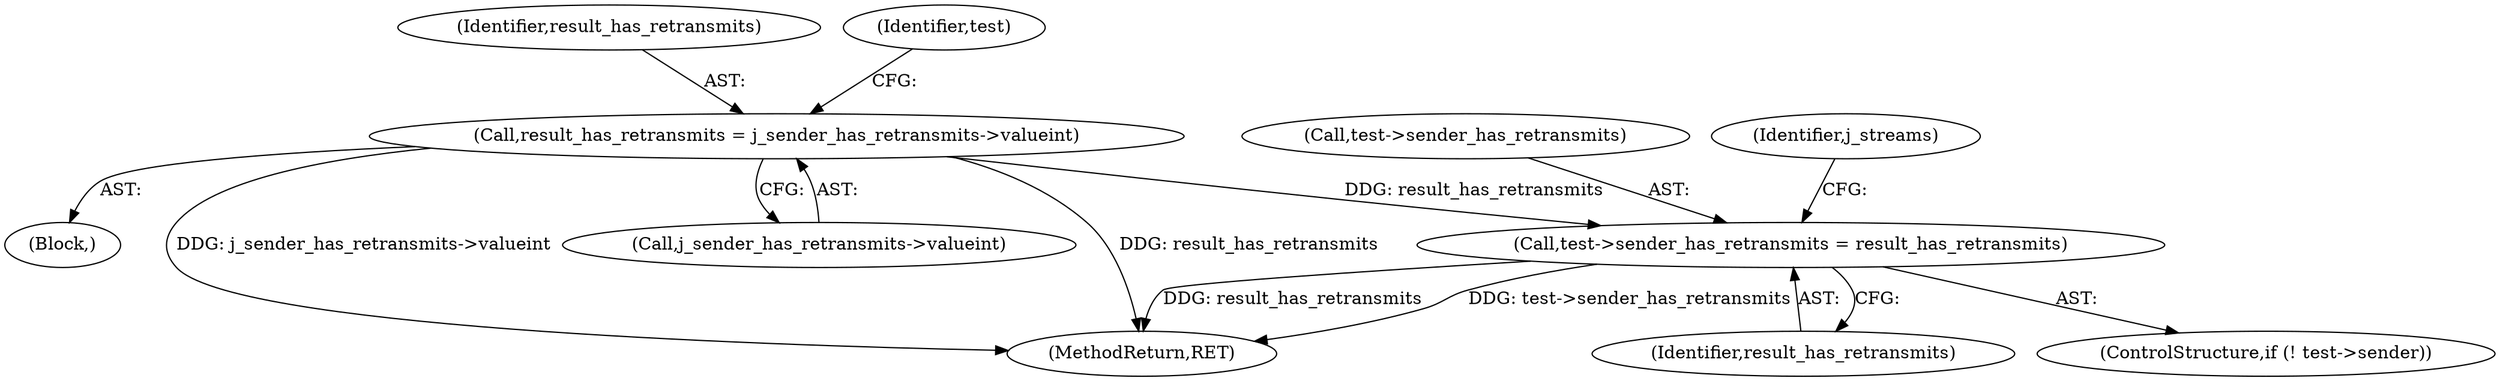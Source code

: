 digraph "0_iperf_91f2fa59e8ed80dfbf400add0164ee0e508e412a_48@API" {
"1000246" [label="(Call,test->sender_has_retransmits = result_has_retransmits)"];
"1000236" [label="(Call,result_has_retransmits = j_sender_has_retransmits->valueint)"];
"1000238" [label="(Call,j_sender_has_retransmits->valueint)"];
"1000237" [label="(Identifier,result_has_retransmits)"];
"1000510" [label="(MethodReturn,RET)"];
"1000250" [label="(Identifier,result_has_retransmits)"];
"1000247" [label="(Call,test->sender_has_retransmits)"];
"1000246" [label="(Call,test->sender_has_retransmits = result_has_retransmits)"];
"1000199" [label="(Block,)"];
"1000236" [label="(Call,result_has_retransmits = j_sender_has_retransmits->valueint)"];
"1000241" [label="(ControlStructure,if (! test->sender))"];
"1000252" [label="(Identifier,j_streams)"];
"1000244" [label="(Identifier,test)"];
"1000246" -> "1000241"  [label="AST: "];
"1000246" -> "1000250"  [label="CFG: "];
"1000247" -> "1000246"  [label="AST: "];
"1000250" -> "1000246"  [label="AST: "];
"1000252" -> "1000246"  [label="CFG: "];
"1000246" -> "1000510"  [label="DDG: result_has_retransmits"];
"1000246" -> "1000510"  [label="DDG: test->sender_has_retransmits"];
"1000236" -> "1000246"  [label="DDG: result_has_retransmits"];
"1000236" -> "1000199"  [label="AST: "];
"1000236" -> "1000238"  [label="CFG: "];
"1000237" -> "1000236"  [label="AST: "];
"1000238" -> "1000236"  [label="AST: "];
"1000244" -> "1000236"  [label="CFG: "];
"1000236" -> "1000510"  [label="DDG: result_has_retransmits"];
"1000236" -> "1000510"  [label="DDG: j_sender_has_retransmits->valueint"];
}
